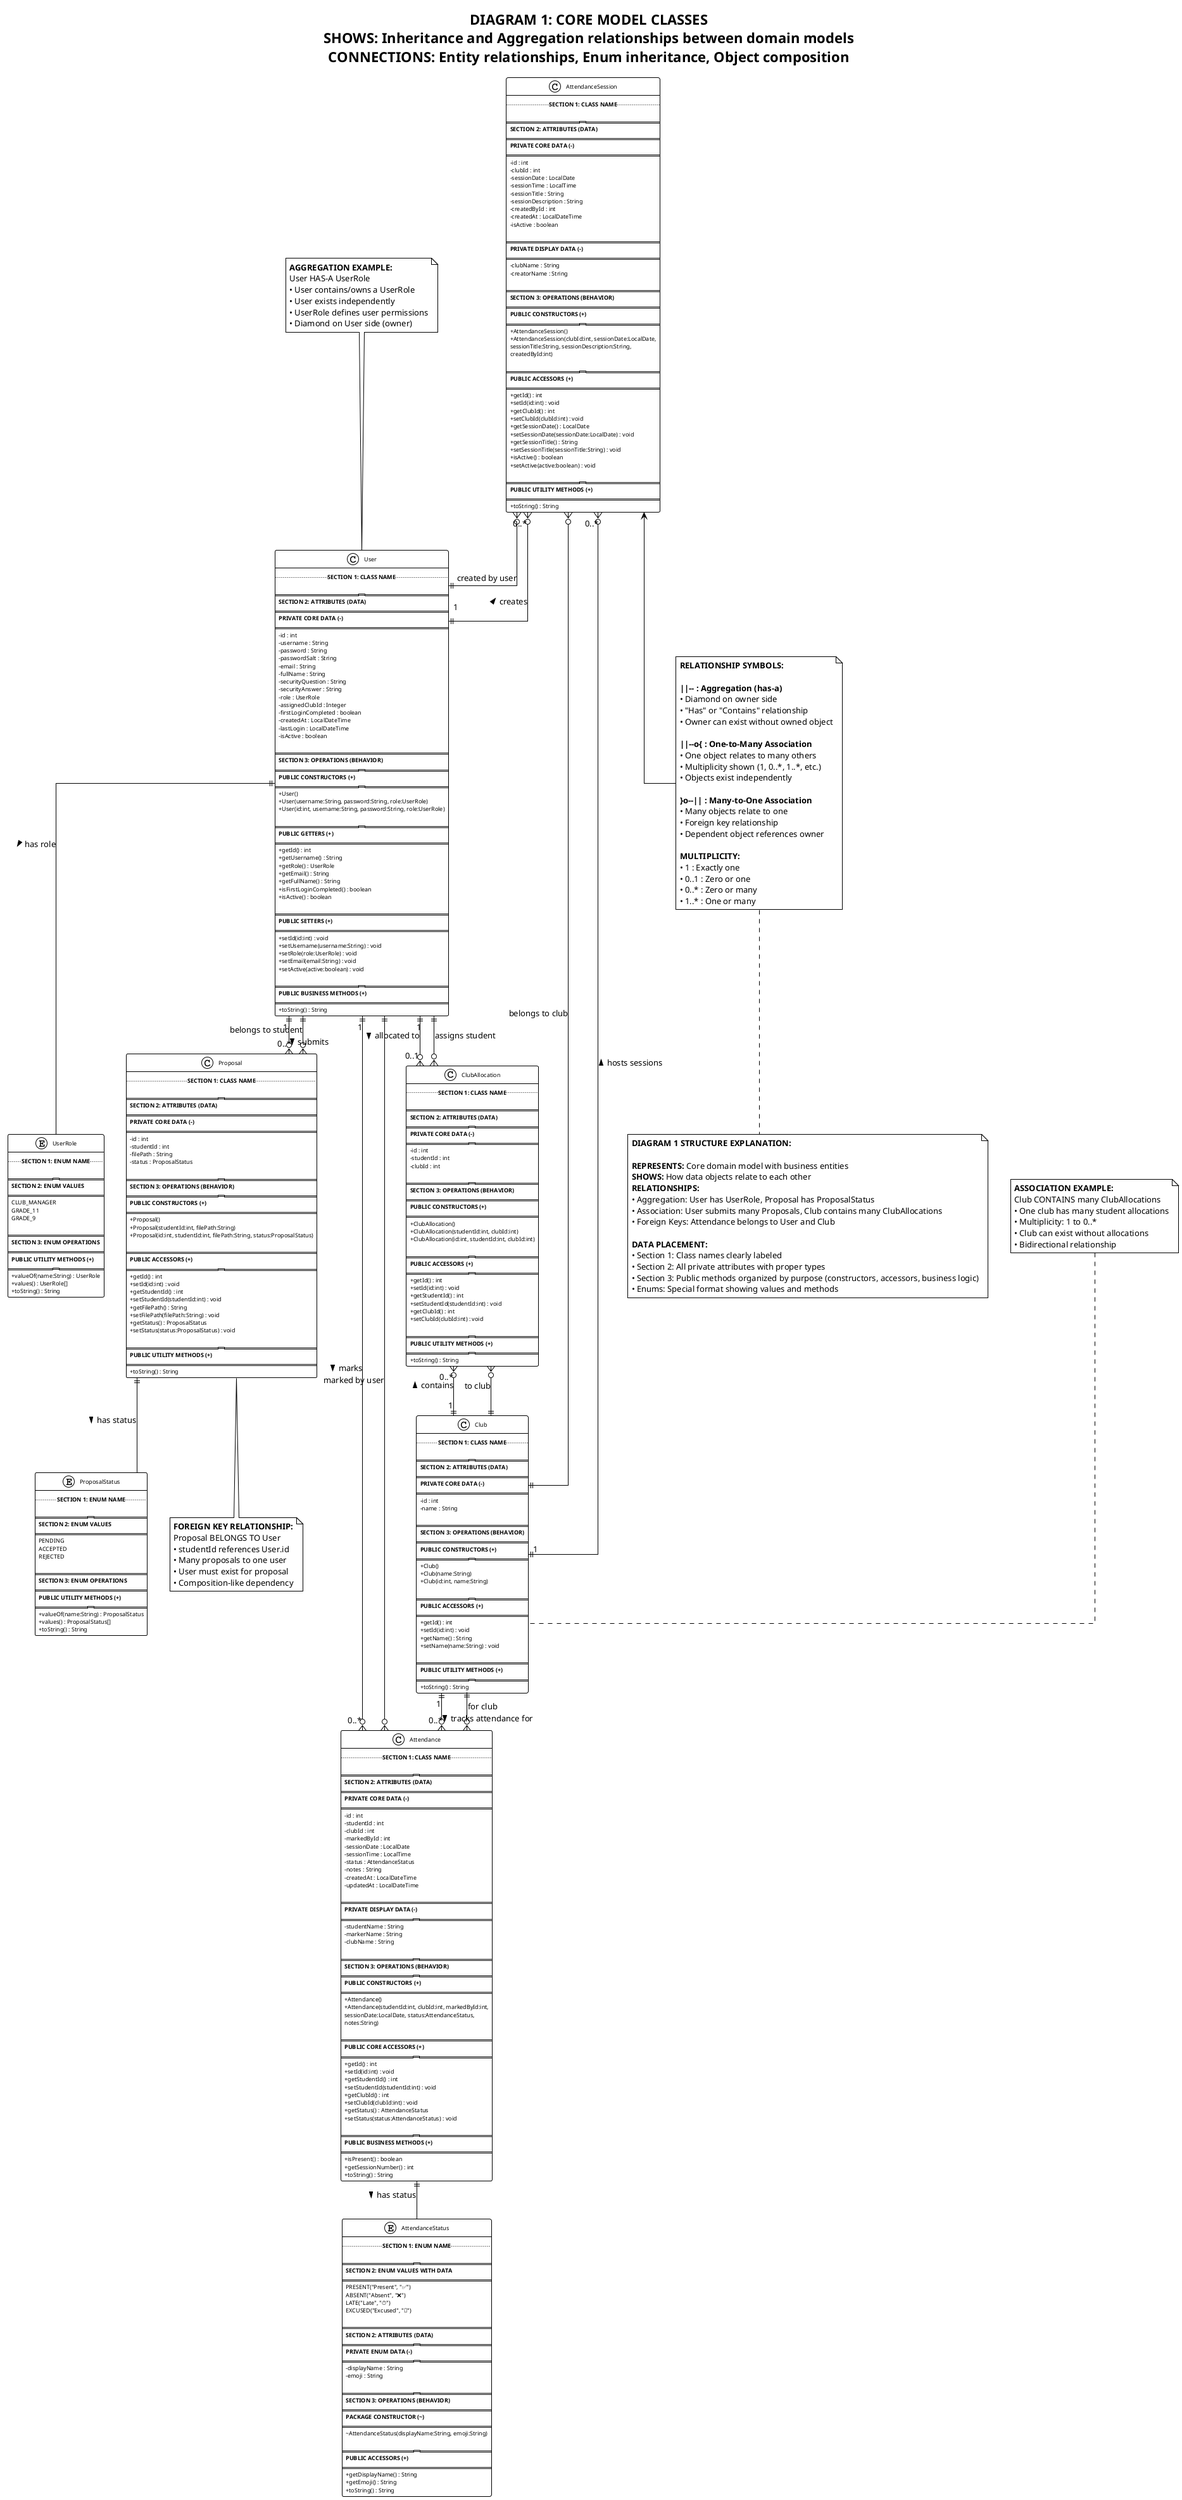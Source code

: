 @startuml Diagram 1 - Core Model Classes with Inheritance and Aggregation

!theme plain
skinparam classAttributeIconSize 0
skinparam classFontSize 11
skinparam classAttributeFontSize 9
skinparam classOperationFontSize 9
skinparam linetype ortho

title **DIAGRAM 1: CORE MODEL CLASSES**\n**SHOWS:** Inheritance and Aggregation relationships between domain models\n**CONNECTIONS:** Entity relationships, Enum inheritance, Object composition

class User {
  .. **SECTION 1: CLASS NAME** ..

  ====================================
  **SECTION 2: ATTRIBUTES (DATA)**
  ====================================
  **PRIVATE CORE DATA (-)**
  ====================================
  - id : int
  - username : String
  - password : String
  - passwordSalt : String
  - email : String
  - fullName : String
  - securityQuestion : String
  - securityAnswer : String
  - role : UserRole
  - assignedClubId : Integer
  - firstLoginCompleted : boolean
  - createdAt : LocalDateTime
  - lastLogin : LocalDateTime
  - isActive : boolean

  ====================================
  **SECTION 3: OPERATIONS (BEHAVIOR)**
  ====================================
  **PUBLIC CONSTRUCTORS (+)**
  ====================================
  + User()
  + User(username:String, password:String, role:UserRole)
  + User(id:int, username:String, password:String, role:UserRole)

  ====================================
  **PUBLIC GETTERS (+)**
  ====================================
  + getId() : int
  + getUsername() : String
  + getRole() : UserRole
  + getEmail() : String
  + getFullName() : String
  + isFirstLoginCompleted() : boolean
  + isActive() : boolean

  ====================================
  **PUBLIC SETTERS (+)**
  ====================================
  + setId(id:int) : void
  + setUsername(username:String) : void
  + setRole(role:UserRole) : void
  + setEmail(email:String) : void
  + setActive(active:boolean) : void

  ====================================
  **PUBLIC BUSINESS METHODS (+)**
  ====================================
  + toString() : String
}

enum UserRole {
  .. **SECTION 1: ENUM NAME** ..

  ====================================
  **SECTION 2: ENUM VALUES**
  ====================================
  CLUB_MANAGER
  GRADE_11
  GRADE_9

  ====================================
  **SECTION 3: ENUM OPERATIONS**
  ====================================
  **PUBLIC UTILITY METHODS (+)**
  ====================================
  + valueOf(name:String) : UserRole
  + values() : UserRole[]
  + toString() : String
}

class Club {
  .. **SECTION 1: CLASS NAME** ..

  ====================================
  **SECTION 2: ATTRIBUTES (DATA)**
  ====================================
  **PRIVATE CORE DATA (-)**
  ====================================
  - id : int
  - name : String

  ====================================
  **SECTION 3: OPERATIONS (BEHAVIOR)**
  ====================================
  **PUBLIC CONSTRUCTORS (+)**
  ====================================
  + Club()
  + Club(name:String)
  + Club(id:int, name:String)

  ====================================
  **PUBLIC ACCESSORS (+)**
  ====================================
  + getId() : int
  + setId(id:int) : void
  + getName() : String
  + setName(name:String) : void

  ====================================
  **PUBLIC UTILITY METHODS (+)**
  ====================================
  + toString() : String
}

class Proposal {
  .. **SECTION 1: CLASS NAME** ..

  ====================================
  **SECTION 2: ATTRIBUTES (DATA)**
  ====================================
  **PRIVATE CORE DATA (-)**
  ====================================
  - id : int
  - studentId : int
  - filePath : String
  - status : ProposalStatus

  ====================================
  **SECTION 3: OPERATIONS (BEHAVIOR)**
  ====================================
  **PUBLIC CONSTRUCTORS (+)**
  ====================================
  + Proposal()
  + Proposal(studentId:int, filePath:String)
  + Proposal(id:int, studentId:int, filePath:String, status:ProposalStatus)

  ====================================
  **PUBLIC ACCESSORS (+)**
  ====================================
  + getId() : int
  + setId(id:int) : void
  + getStudentId() : int
  + setStudentId(studentId:int) : void
  + getFilePath() : String
  + setFilePath(filePath:String) : void
  + getStatus() : ProposalStatus
  + setStatus(status:ProposalStatus) : void

  ====================================
  **PUBLIC UTILITY METHODS (+)**
  ====================================
  + toString() : String
}

enum ProposalStatus {
  .. **SECTION 1: ENUM NAME** ..

  ====================================
  **SECTION 2: ENUM VALUES**
  ====================================
  PENDING
  ACCEPTED
  REJECTED

  ====================================
  **SECTION 3: ENUM OPERATIONS**
  ====================================
  **PUBLIC UTILITY METHODS (+)**
  ====================================
  + valueOf(name:String) : ProposalStatus
  + values() : ProposalStatus[]
  + toString() : String
}

class Attendance {
  .. **SECTION 1: CLASS NAME** ..

  ====================================
  **SECTION 2: ATTRIBUTES (DATA)**
  ====================================
  **PRIVATE CORE DATA (-)**
  ====================================
  - id : int
  - studentId : int
  - clubId : int
  - markedById : int
  - sessionDate : LocalDate
  - sessionTime : LocalTime
  - status : AttendanceStatus
  - notes : String
  - createdAt : LocalDateTime
  - updatedAt : LocalDateTime

  ====================================
  **PRIVATE DISPLAY DATA (-)**
  ====================================
  - studentName : String
  - markerName : String
  - clubName : String

  ====================================
  **SECTION 3: OPERATIONS (BEHAVIOR)**
  ====================================
  **PUBLIC CONSTRUCTORS (+)**
  ====================================
  + Attendance()
  + Attendance(studentId:int, clubId:int, markedById:int,
               sessionDate:LocalDate, status:AttendanceStatus,
               notes:String)

  ====================================
  **PUBLIC CORE ACCESSORS (+)**
  ====================================
  + getId() : int
  + setId(id:int) : void
  + getStudentId() : int
  + setStudentId(studentId:int) : void
  + getClubId() : int
  + setClubId(clubId:int) : void
  + getStatus() : AttendanceStatus
  + setStatus(status:AttendanceStatus) : void

  ====================================
  **PUBLIC BUSINESS METHODS (+)**
  ====================================
  + isPresent() : boolean
  + getSessionNumber() : int
  + toString() : String
}

enum AttendanceStatus {
  .. **SECTION 1: ENUM NAME** ..

  ====================================
  **SECTION 2: ENUM VALUES WITH DATA**
  ====================================
  PRESENT("Present", "✅")
  ABSENT("Absent", "❌")
  LATE("Late", "⏱️")
  EXCUSED("Excused", "📝")

  ====================================
  **SECTION 2: ATTRIBUTES (DATA)**
  ====================================
  **PRIVATE ENUM DATA (-)**
  ====================================
  - displayName : String
  - emoji : String

  ====================================
  **SECTION 3: OPERATIONS (BEHAVIOR)**
  ====================================
  **PACKAGE CONSTRUCTOR (~)**
  ====================================
  ~ AttendanceStatus(displayName:String, emoji:String)

  ====================================
  **PUBLIC ACCESSORS (+)**
  ====================================
  + getDisplayName() : String
  + getEmoji() : String
  + toString() : String
}

class ClubAllocation {
  .. **SECTION 1: CLASS NAME** ..

  ====================================
  **SECTION 2: ATTRIBUTES (DATA)**
  ====================================
  **PRIVATE CORE DATA (-)**
  ====================================
  - id : int
  - studentId : int
  - clubId : int

  ====================================
  **SECTION 3: OPERATIONS (BEHAVIOR)**
  ====================================
  **PUBLIC CONSTRUCTORS (+)**
  ====================================
  + ClubAllocation()
  + ClubAllocation(studentId:int, clubId:int)
  + ClubAllocation(id:int, studentId:int, clubId:int)

  ====================================
  **PUBLIC ACCESSORS (+)**
  ====================================
  + getId() : int
  + setId(id:int) : void
  + getStudentId() : int
  + setStudentId(studentId:int) : void
  + getClubId() : int
  + setClubId(clubId:int) : void

  ====================================
  **PUBLIC UTILITY METHODS (+)**
  ====================================
  + toString() : String
}

class AttendanceSession {
  .. **SECTION 1: CLASS NAME** ..

  ====================================
  **SECTION 2: ATTRIBUTES (DATA)**
  ====================================
  **PRIVATE CORE DATA (-)**
  ====================================
  - id : int
  - clubId : int
  - sessionDate : LocalDate
  - sessionTime : LocalTime
  - sessionTitle : String
  - sessionDescription : String
  - createdById : int
  - createdAt : LocalDateTime
  - isActive : boolean

  ====================================
  **PRIVATE DISPLAY DATA (-)**
  ====================================
  - clubName : String
  - creatorName : String

  ====================================
  **SECTION 3: OPERATIONS (BEHAVIOR)**
  ====================================
  **PUBLIC CONSTRUCTORS (+)**
  ====================================
  + AttendanceSession()
  + AttendanceSession(clubId:int, sessionDate:LocalDate,
                      sessionTitle:String, sessionDescription:String,
                      createdById:int)

  ====================================
  **PUBLIC ACCESSORS (+)**
  ====================================
  + getId() : int
  + setId(id:int) : void
  + getClubId() : int
  + setClubId(clubId:int) : void
  + getSessionDate() : LocalDate
  + setSessionDate(sessionDate:LocalDate) : void
  + getSessionTitle() : String
  + setSessionTitle(sessionTitle:String) : void
  + isActive() : boolean
  + setActive(active:boolean) : void

  ====================================
  **PUBLIC UTILITY METHODS (+)**
  ====================================
  + toString() : String
}

' ==========================================
' AGGREGATION RELATIONSHIPS (HAS-A)
' ==========================================

User ||-- UserRole : "has role >"
Proposal ||-- ProposalStatus : "has status >"
Attendance ||-- AttendanceStatus : "has status >"

' ==========================================
' ASSOCIATION RELATIONSHIPS (USES/CONTAINS)
' ==========================================

User "1" ||--o{ "0..*" Proposal : "submits >"
User "1" ||--o{ "0..*" Attendance : "marks >"
User "1" ||--o{ "0..1" ClubAllocation : "allocated to >"

Club "1" ||--o{ "0..*" ClubAllocation : "contains >"
Club "1" ||--o{ "0..*" Attendance : "tracks attendance for >"
Club "1" ||--o{ "0..*" AttendanceSession : "hosts sessions >"

User "1" ||--o{ "0..*" AttendanceSession : "creates >"

' Foreign Key Relationships
Proposal }o--|| User : "belongs to student"
Attendance }o--|| User : "marked by user"
Attendance }o--|| Club : "for club"
ClubAllocation }o--|| User : "assigns student"
ClubAllocation }o--|| Club : "to club"
AttendanceSession }o--|| Club : "belongs to club"
AttendanceSession }o--|| User : "created by user"

' ==========================================
' EXPLANATORY NOTES
' ==========================================

note top of User
  **AGGREGATION EXAMPLE:**
  User HAS-A UserRole
  • User contains/owns a UserRole
  • User exists independently
  • UserRole defines user permissions
  • Diamond on User side (owner)
end note

note top of Club
  **ASSOCIATION EXAMPLE:**
  Club CONTAINS many ClubAllocations
  • One club has many student allocations
  • Multiplicity: 1 to 0..*
  • Club can exist without allocations
  • Bidirectional relationship
end note

note bottom of Proposal
  **FOREIGN KEY RELATIONSHIP:**
  Proposal BELONGS TO User
  • studentId references User.id
  • Many proposals to one user
  • User must exist for proposal
  • Composition-like dependency
end note

note as RelationshipKey
  **RELATIONSHIP SYMBOLS:**

  **||-- : Aggregation (has-a)**
  • Diamond on owner side
  • "Has" or "Contains" relationship
  • Owner can exist without owned object

  **||--o{ : One-to-Many Association**
  • One object relates to many others
  • Multiplicity shown (1, 0..*, 1..*, etc.)
  • Objects exist independently

  **}o--|| : Many-to-One Association**
  • Many objects relate to one
  • Foreign key relationship
  • Dependent object references owner

  **MULTIPLICITY:**
  • 1 : Exactly one
  • 0..1 : Zero or one
  • 0..* : Zero or many
  • 1..* : One or many
end note

RelationshipKey -up-> AttendanceSession

note bottom
  **DIAGRAM 1 STRUCTURE EXPLANATION:**

  **REPRESENTS:** Core domain model with business entities
  **SHOWS:** How data objects relate to each other
  **RELATIONSHIPS:**
  • Aggregation: User has UserRole, Proposal has ProposalStatus
  • Association: User submits many Proposals, Club contains many ClubAllocations
  • Foreign Keys: Attendance belongs to User and Club

  **DATA PLACEMENT:**
  • Section 1: Class names clearly labeled
  • Section 2: All private attributes with proper types
  • Section 3: Public methods organized by purpose (constructors, accessors, business logic)
  • Enums: Special format showing values and methods
end note

@enduml